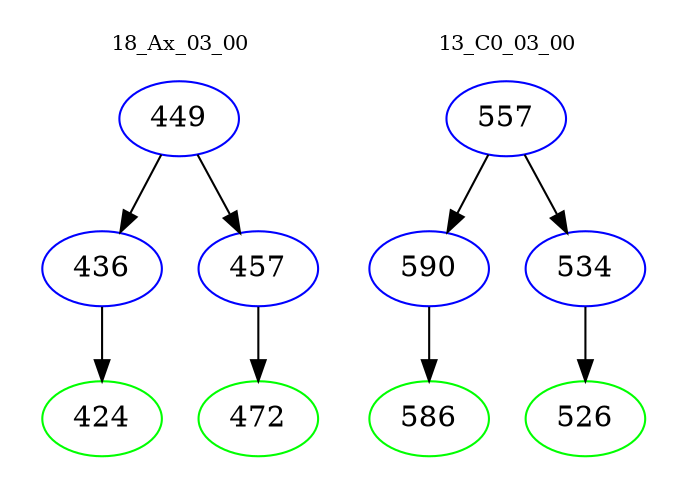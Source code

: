 digraph{
subgraph cluster_0 {
color = white
label = "18_Ax_03_00";
fontsize=10;
T0_449 [label="449", color="blue"]
T0_449 -> T0_436 [color="black"]
T0_436 [label="436", color="blue"]
T0_436 -> T0_424 [color="black"]
T0_424 [label="424", color="green"]
T0_449 -> T0_457 [color="black"]
T0_457 [label="457", color="blue"]
T0_457 -> T0_472 [color="black"]
T0_472 [label="472", color="green"]
}
subgraph cluster_1 {
color = white
label = "13_C0_03_00";
fontsize=10;
T1_557 [label="557", color="blue"]
T1_557 -> T1_590 [color="black"]
T1_590 [label="590", color="blue"]
T1_590 -> T1_586 [color="black"]
T1_586 [label="586", color="green"]
T1_557 -> T1_534 [color="black"]
T1_534 [label="534", color="blue"]
T1_534 -> T1_526 [color="black"]
T1_526 [label="526", color="green"]
}
}
